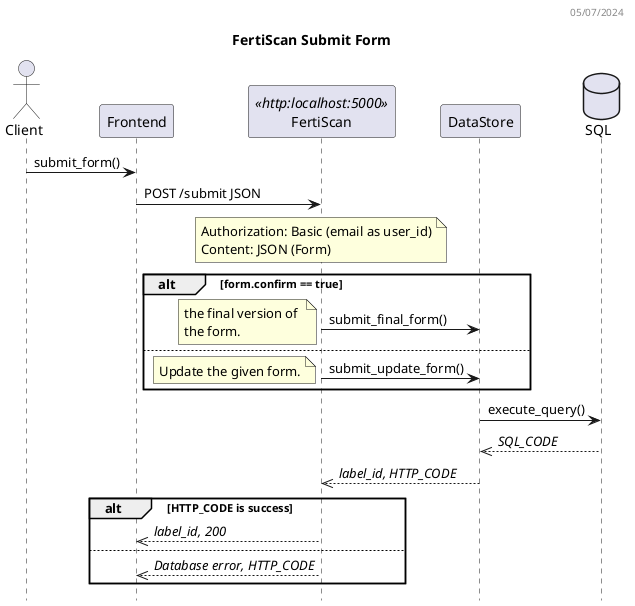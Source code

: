 @startuml FertiScan Sequence Diagram
header 05/07/2024

title FertiScan Submit Form
hide empty members
hide footbox

actor "Client" as C
participant Frontend as FE
participant FertiScan as BE <<http:localhost:5000>>
participant DataStore as DS
database SQL as DB

C -> FE: submit_form()
FE -> BE: POST /submit JSON
note over BE
  Authorization: Basic (email as user_id)
  Content: JSON (Form)
end note
alt form.confirm == true
  BE -> DS: submit_final_form()
  note left
    the final version of 
    the form.
  end note
else
  BE -> DS: submit_update_form()
  note left
    Update the given form.
  end note
end
DS -> DB: execute_query()
DS <<-- DB: //SQL_CODE//
BE <<-- DS: //label_id, HTTP_CODE//
alt HTTP_CODE is success
  FE <<-- BE: //label_id, 200//
else
  FE <<-- BE: //Database error, HTTP_CODE//
end

@enduml
